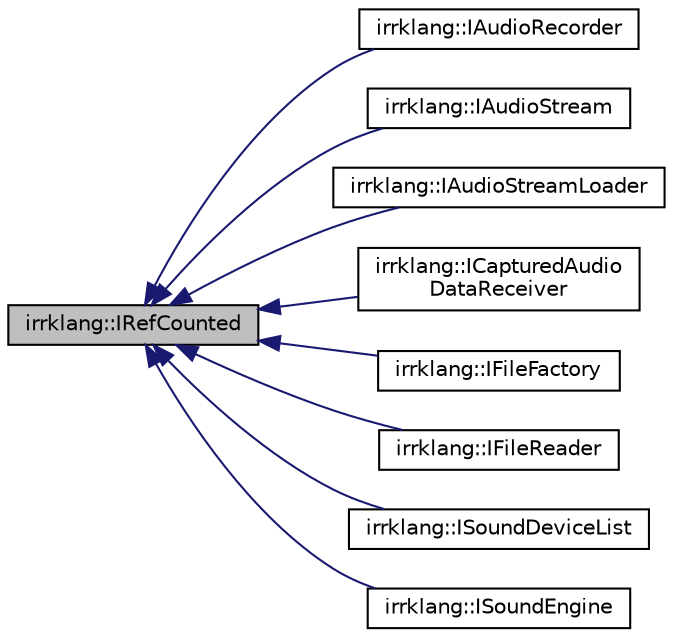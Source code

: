 digraph "irrklang::IRefCounted"
{
  bgcolor="transparent";
  edge [fontname="Helvetica",fontsize="10",labelfontname="Helvetica",labelfontsize="10"];
  node [fontname="Helvetica",fontsize="10",shape=record];
  rankdir="LR";
  Node1 [label="irrklang::IRefCounted",height=0.2,width=0.4,color="black", fillcolor="grey75", style="filled", fontcolor="black"];
  Node1 -> Node2 [dir="back",color="midnightblue",fontsize="10",style="solid",fontname="Helvetica"];
  Node2 [label="irrklang::IAudioRecorder",height=0.2,width=0.4,color="black",URL="$classirrklang_1_1IAudioRecorder.html",tooltip="Interface to an audio recorder. Create it using the createIrrKlangAudioRecorder() function..."];
  Node1 -> Node3 [dir="back",color="midnightblue",fontsize="10",style="solid",fontname="Helvetica"];
  Node3 [label="irrklang::IAudioStream",height=0.2,width=0.4,color="black",URL="$classirrklang_1_1IAudioStream.html",tooltip="Reads and decodes audio data into an usable audio stream for the ISoundEngine. "];
  Node1 -> Node4 [dir="back",color="midnightblue",fontsize="10",style="solid",fontname="Helvetica"];
  Node4 [label="irrklang::IAudioStreamLoader",height=0.2,width=0.4,color="black",URL="$classirrklang_1_1IAudioStreamLoader.html",tooltip="Class which is able to create an audio file stream from a file. "];
  Node1 -> Node5 [dir="back",color="midnightblue",fontsize="10",style="solid",fontname="Helvetica"];
  Node5 [label="irrklang::ICapturedAudio\lDataReceiver",height=0.2,width=0.4,color="black",URL="$classirrklang_1_1ICapturedAudioDataReceiver.html",tooltip="Interface to be implemented by the user if access to the recorded audio data is needed. "];
  Node1 -> Node6 [dir="back",color="midnightblue",fontsize="10",style="solid",fontname="Helvetica"];
  Node6 [label="irrklang::IFileFactory",height=0.2,width=0.4,color="black",URL="$classirrklang_1_1IFileFactory.html",tooltip="Interface to overwrite file access in irrKlang. "];
  Node1 -> Node7 [dir="back",color="midnightblue",fontsize="10",style="solid",fontname="Helvetica"];
  Node7 [label="irrklang::IFileReader",height=0.2,width=0.4,color="black",URL="$classirrklang_1_1IFileReader.html",tooltip="Interface providing read acess to a file. "];
  Node1 -> Node8 [dir="back",color="midnightblue",fontsize="10",style="solid",fontname="Helvetica"];
  Node8 [label="irrklang::ISoundDeviceList",height=0.2,width=0.4,color="black",URL="$classirrklang_1_1ISoundDeviceList.html",tooltip="A list of sound devices for a sound driver. Use irrklang::createSoundDeviceList() to create this list..."];
  Node1 -> Node9 [dir="back",color="midnightblue",fontsize="10",style="solid",fontname="Helvetica"];
  Node9 [label="irrklang::ISoundEngine",height=0.2,width=0.4,color="black",URL="$classirrklang_1_1ISoundEngine.html",tooltip="Interface to the sound engine, for playing 3d and 2d sound and music. "];
}
